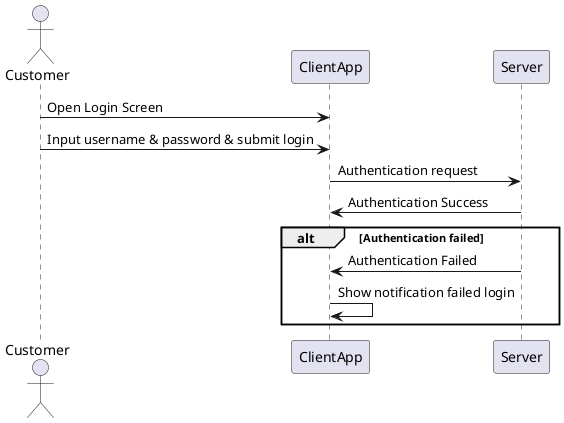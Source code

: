 @startuml Customer

actor Customer


Customer -> ClientApp: Open Login Screen

Customer -> ClientApp: Input username & password & submit login

ClientApp -> Server: Authentication request

Server -> ClientApp: Authentication Success

    alt Authentication failed

    Server -> ClientApp: Authentication Failed

    ClientApp -> ClientApp: Show notification failed login

    end

@enduml